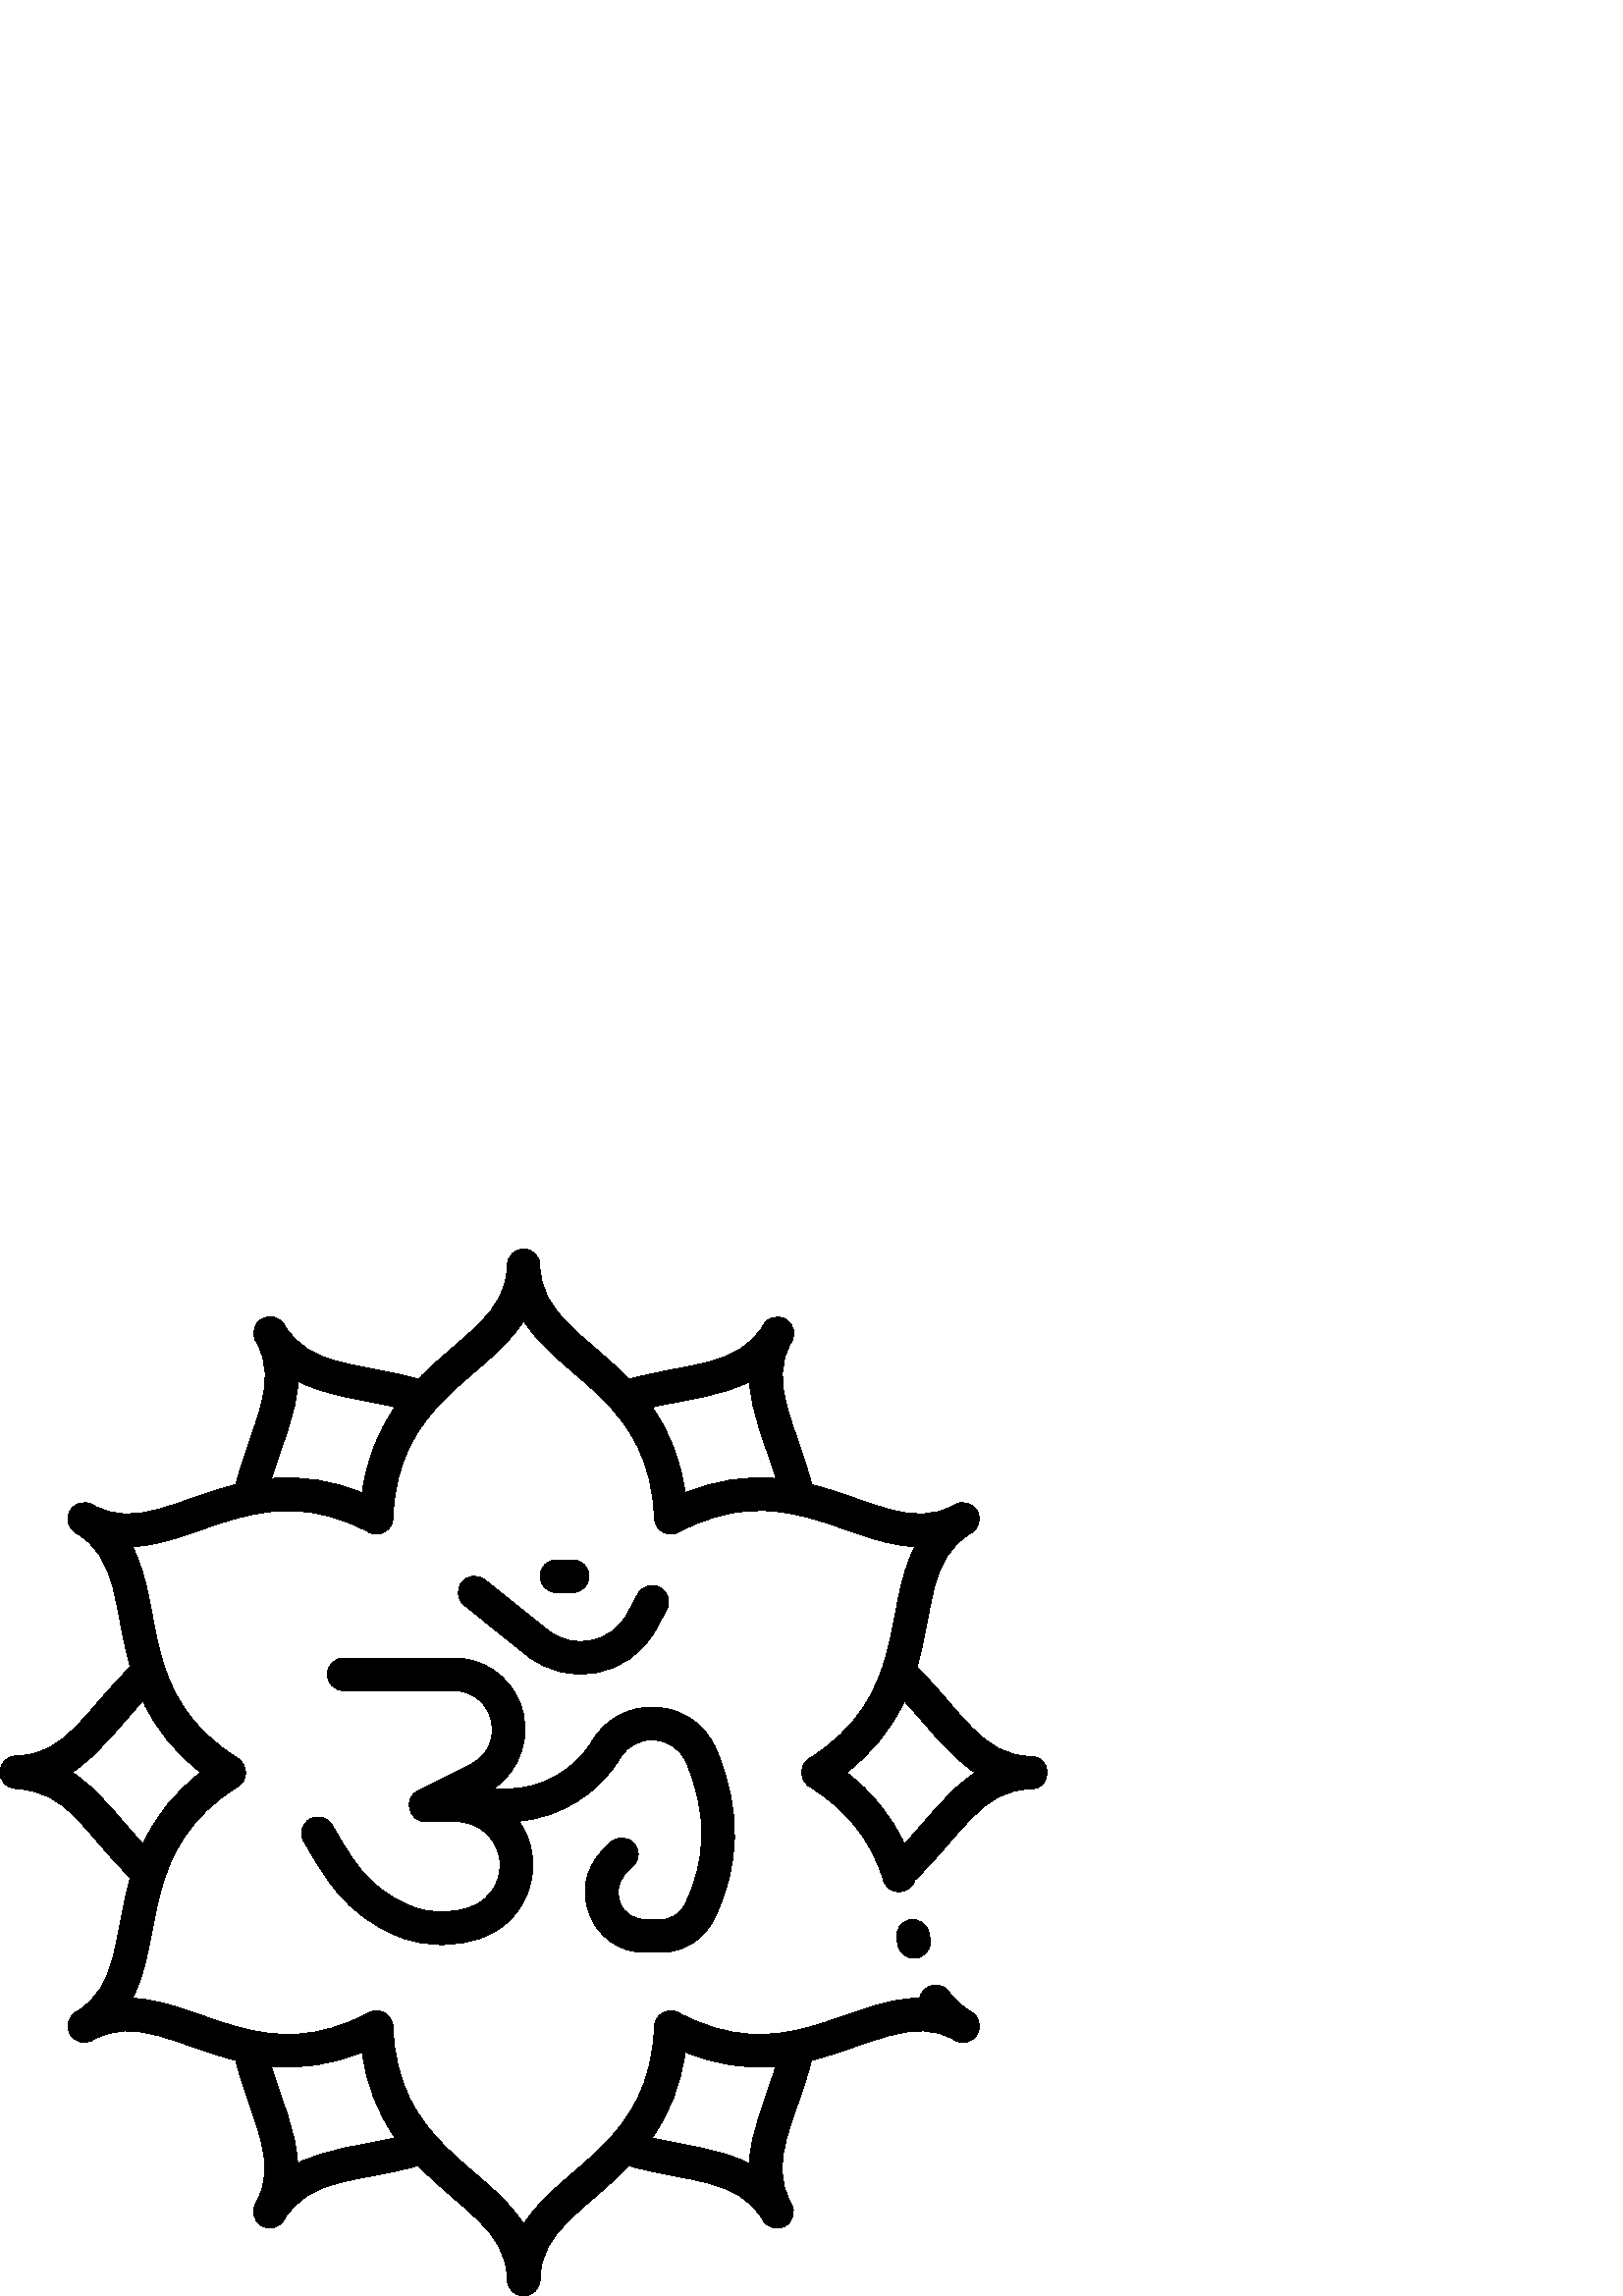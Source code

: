 %!PS-Adobe-3.0 EPSF-3.0
%%Pages: 1
%%DocumentData: Clean7Bit
%%LanguageLevel: 2
%%BoundingBox: 0 0 384 384
%%EndComments
%%BeginProlog
50 dict begin
/q { gsave } bind def
/Q { grestore } bind def
/cm { 6 array astore concat } bind def
/w { setlinewidth } bind def
/J { setlinecap } bind def
/j { setlinejoin } bind def
/M { setmiterlimit } bind def
/d { setdash } bind def
/m { moveto } bind def
/l { lineto } bind def
/c { curveto } bind def
/h { closepath } bind def
/re { exch dup neg 3 1 roll 5 3 roll moveto 0 rlineto
      0 exch rlineto 0 rlineto closepath } bind def
/S { stroke } bind def
/f { fill } bind def
/f* { eofill } bind def
/n { newpath } bind def
/W { clip } bind def
/W* { eoclip } bind def
/BT { } bind def
/ET { } bind def
/BDC { mark 3 1 roll /BDC pdfmark } bind def
/EMC { mark /EMC pdfmark } bind def
/cairo_store_point { /cairo_point_y exch def /cairo_point_x exch def } def
/Tj { show currentpoint cairo_store_point } bind def
/TJ {
  {
    dup
    type /stringtype eq
    { show } { -0.001 mul 0 cairo_font_matrix dtransform rmoveto } ifelse
  } forall
  currentpoint cairo_store_point
} bind def
/cairo_selectfont { cairo_font_matrix aload pop pop pop 0 0 6 array astore
    cairo_font exch selectfont cairo_point_x cairo_point_y moveto } bind def
/Tf { pop /cairo_font exch def /cairo_font_matrix where
      { pop cairo_selectfont } if } bind def
/Td { matrix translate cairo_font_matrix matrix concatmatrix dup
      /cairo_font_matrix exch def dup 4 get exch 5 get cairo_store_point
      /cairo_font where { pop cairo_selectfont } if } bind def
/Tm { 2 copy 8 2 roll 6 array astore /cairo_font_matrix exch def
      cairo_store_point /cairo_font where { pop cairo_selectfont } if } bind def
/g { setgray } bind def
/rg { setrgbcolor } bind def
/d1 { setcachedevice } bind def
/cairo_data_source {
  CairoDataIndex CairoData length lt
    { CairoData CairoDataIndex get /CairoDataIndex CairoDataIndex 1 add def }
    { () } ifelse
} def
/cairo_flush_ascii85_file { cairo_ascii85_file status { cairo_ascii85_file flushfile } if } def
/cairo_image { image cairo_flush_ascii85_file } def
/cairo_imagemask { imagemask cairo_flush_ascii85_file } def
%%EndProlog
%%BeginSetup
%%EndSetup
%%Page: 1 1
%%BeginPageSetup
%%PageBoundingBox: 0 0 384 384
%%EndPageSetup
q 0 0 384 384 rectclip
1 0 0 -1 0 384 cm q
0 g
333.586 246.039 m 330.328 246.664 328.195 249.805 328.82 253.059 c 328.957
 253.773 329.094 254.477 329.234 255.18 c 329.723 258.004 332.184 260.148
 335.148 260.148 c 338.461 260.148 341.148 257.457 341.148 254.145 c 341.148
 253.34 341.051 253.133 340.605 250.805 c 339.98 247.551 336.84 245.41 333.586
 246.039 c h
333.586 246.039 m f
377.988 186.09 m 359.953 186.066 352.281 168.949 336.191 153.398 c 342.371
 131.867 340.449 113.227 356.082 104.195 c 358.949 102.539 359.934 98.867
 358.273 96 c 356.617 93.129 352.949 92.148 350.078 93.805 c 334.598 102.836
 319.152 91.832 297.602 86.449 c 292.324 65.27 281.18 49.117 290.27 33.965
 c 290.27 33.961 l 291.93 31.094 290.949 27.422 288.078 25.766 c 285.207
 24.105 281.539 25.09 279.883 27.957 c 270.422 43.723 252.594 41.547 230.668
 47.828 c 215.125 31.727 198 24.047 198 6 c 198 2.688 195.316 0 192 0 c 
188.688 0 186 2.688 186 6 c 186 24.027 168.922 31.707 153.391 47.777 c 131.914
 41.617 113.281 43.492 104.273 27.879 c 102.617 25.008 98.949 24.023 96.078
 25.68 c 93.211 27.336 92.223 31.004 93.879 33.875 c 93.879 33.879 93.879
 33.879 93.883 33.879 c 102.891 49.512 91.902 64.719 86.484 86.43 c 64.77
 91.84 49.566 102.816 33.949 93.816 c 30.742 92.07 27.277 93.32 25.727 96
 c 24.07 98.867 25.055 102.539 27.922 104.195 c 43.523 113.207 41.645 131.844
 47.793 153.32 c 31.695 168.871 24.031 185.91 6.023 185.91 c -1.648 185.91
 -2.117 197.48 5.699 197.895 c 25.488 198.992 30.371 213.746 47.816 230.602
 c 41.641 252.102 43.547 270.777 27.926 279.805 c 25.055 281.461 24.07 285.133
 25.73 288 c 27.387 290.871 31.059 291.852 33.926 290.195 c 49.434 281.148
 64.867 292.172 86.402 297.551 c 91.695 318.777 102.828 334.883 93.734 350.035
 c 93.734 350.039 l 92.074 352.906 93.055 356.578 95.926 358.234 c 98.793
 359.895 102.465 358.91 104.121 356.043 c 104.121 356.043 104.121 356.043
 104.125 356.043 c 113.582 340.277 131.41 342.453 153.336 336.172 c 168.879
 352.273 186.004 359.953 186.004 378 c 186.004 381.312 188.691 384 192.004
 384 c 195.316 384 198.004 381.312 198.004 378 c 198.004 359.973 215.082
 352.293 230.613 336.223 c 252.094 342.383 270.723 340.508 279.73 356.121
 c 281.383 358.98 285.047 359.98 287.926 358.32 c 290.797 356.664 291.781
 352.996 290.125 350.125 c 290.125 350.121 290.125 350.121 290.125 350.121
 c 281.117 334.488 292.102 319.281 297.52 297.57 c 318.512 292.344 335.207
 281.043 350.078 290.195 c 352.949 291.852 356.617 290.871 358.277 288 c
 359.934 285.133 358.953 281.465 356.082 279.805 c 352.727 277.867 350.086
 275.48 348.008 272.508 c 344.973 268.172 338.242 269.637 337.211 274.762
 c 310.258 274.875 287.484 300.691 248.758 280.121 c 244.852 278.047 240.105
 280.773 239.945 285.207 c 238.422 328.02 206.145 335.547 192.004 357.617
 c 177.809 335.469 145.59 328.086 144.059 285.207 c 143.898 280.773 139.148
 278.051 135.25 280.121 c 97.418 300.203 74.727 276.02 48.574 274.809 c 
60.523 251.699 51.152 219.699 87.316 197.086 c 91.082 194.734 91.066 189.258
 87.32 186.914 c 50.891 164.129 60.684 132.613 48.574 109.195 c 74.57 107.988
 97.586 83.875 135.25 103.879 c 139.145 105.949 143.898 103.234 144.059 
98.793 c 145.586 55.918 177.805 48.535 192.004 26.383 c 206.242 48.602 238.418
 55.879 239.945 98.793 c 240.105 103.227 244.855 105.949 248.758 103.879
 c 286.645 83.766 309.207 107.977 335.43 109.191 c 323.48 132.301 332.855
 164.301 296.688 186.914 c 292.922 189.266 292.941 194.742 296.688 197.086
 c 310.074 205.457 319.117 215.973 323.949 231.566 c 325.707 237.246 333.832
 237.168 335.453 231.414 c 351.953 215.805 359.656 198.09 377.98 198.09 
c 385.844 198.09 386.039 186.09 377.988 186.09 c h
251.199 294.531 m 262.211 299.066 273.066 300.781 284.449 299.801 c 280.684
 312.238 275.305 323.496 274.742 335.465 c 264.121 329.965 251.773 328.992
 239.09 326.027 c 245.656 316.645 249.617 306.363 251.199 294.531 c h
132.805 294.527 m 134.383 306.336 138.328 316.602 144.871 325.969 c 132.184
 328.93 119.766 329.895 109.125 335.391 c 108.578 323.453 103.227 312.215
 99.473 299.793 c 110.883 300.785 121.766 299.074 132.805 294.527 c h
73.613 192 m 64.176 199.266 57.258 207.816 52.414 218.168 c 43.539 208.695
 36.473 198.395 26.383 191.926 c 36.457 185.477 43.473 175.266 52.383 165.766
 c 57.227 176.145 64.152 184.715 73.613 192 c h
132.805 89.469 m 121.793 84.934 110.934 83.219 99.555 84.199 c 103.312 
71.781 108.699 60.5 109.262 48.535 c 119.879 54.035 132.23 55.008 144.914
 57.973 c 138.348 67.355 134.387 77.637 132.805 89.469 c h
251.199 89.473 m 249.621 77.664 245.676 67.398 239.133 58.031 c 251.82 
55.07 264.238 54.105 274.879 48.609 c 275.426 60.547 280.777 71.789 284.531
 84.207 c 273.121 83.215 262.238 84.926 251.199 89.473 c h
331.621 218.234 m 326.777 207.855 319.852 199.285 310.391 192 c 319.828
 184.734 326.746 176.184 331.586 165.832 c 340.465 175.305 347.531 185.605
 357.621 192.074 c 347.547 198.523 340.531 208.734 331.621 218.234 c h
331.621 218.234 m f
232.246 226.242 m 234.59 223.898 234.59 220.102 232.246 217.758 c 229.902
 215.414 226.102 215.414 223.758 217.758 c 221.016 220.504 l 207.312 234.203
 216.902 258 236.547 258 c 242.133 258 l 250.508 258 258.035 253.348 261.781
 245.859 c 271.234 226.953 272.141 205.777 262.602 183.504 c 254.367 164.285
 227.832 162.617 217.152 180.422 c 210.648 191.266 198.75 198 186.102 198
 c 180.922 198 l 190.988 191.215 195.266 178.008 190.66 166.488 c 186.652
 156.473 177.094 150 166.305 150 c 126.004 150 l 122.688 150 120.004 152.688
 120.004 156 c 120.004 159.312 122.688 162 126.004 162 c 166.305 162 l 181.293
 162 186.027 182.281 172.668 188.957 c 153.316 198.633 l 147.676 201.457
 149.695 210 156 210 c 167.285 210 l 175.188 210 181.863 215.656 183.16 
223.445 c 184.395 230.848 180.23 238.246 173.262 241.035 c 166 243.938 158
 243.938 150.742 241.035 c 134.031 234.348 128.367 222.277 121.719 211.199
 c 120.016 208.359 116.328 207.438 113.484 209.141 c 110.645 210.844 109.723
 214.531 111.43 217.375 c 118.73 229.543 125.82 243.988 146.285 252.176 
c 156.418 256.23 167.582 256.23 177.723 252.176 c 194.25 245.562 200.844
 224.832 190.207 209.816 c 205.48 208.492 219.488 199.852 227.441 186.594
 c 233.121 177.129 247.203 178.039 251.574 188.234 c 259.711 207.23 258.93
 224.73 251.047 240.492 c 249.348 243.891 245.934 246 242.133 246 c 236.477
 246 231.691 246.715 228.254 241.562 c 225.629 237.625 226.152 232.336 229.5
 228.988 c h
232.246 226.242 m f
169.316 122.25 m 167.246 124.84 167.668 128.617 170.254 130.684 c 193.309
 149.129 l 208.473 161.258 231.113 156.855 240.473 139.578 c 244.422 132.285
 l 246 129.371 244.918 125.73 242.004 124.152 c 239.09 122.574 235.449 123.656
 233.867 126.57 c 229.918 133.863 l 224.141 144.527 210.164 147.246 200.805
 139.758 c 177.75 121.316 l 175.164 119.246 171.387 119.664 169.316 122.25
 c h
169.316 122.25 m f
210 126 m 213.316 126 216 123.312 216 120 c 216 116.688 213.316 114 210
 114 c 204 114 l 200.688 114 198 116.688 198 120 c 198 123.312 200.688 126
 204 126 c h
210 126 m f
Q Q
showpage
%%Trailer
end
%%EOF
